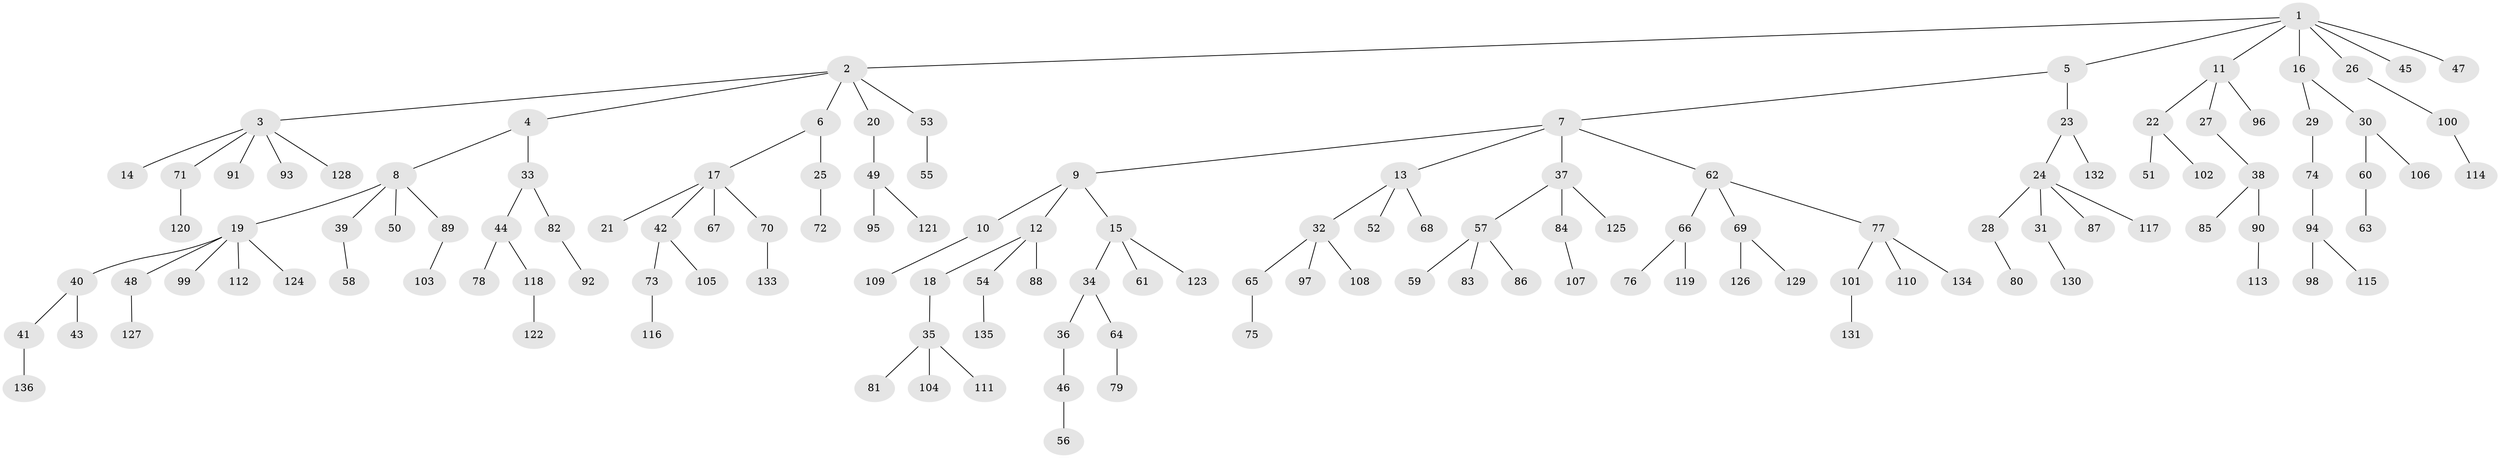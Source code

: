 // coarse degree distribution, {6: 0.024390243902439025, 5: 0.036585365853658534, 3: 0.17073170731707318, 4: 0.06097560975609756, 1: 0.524390243902439, 2: 0.18292682926829268}
// Generated by graph-tools (version 1.1) at 2025/51/03/04/25 22:51:59]
// undirected, 136 vertices, 135 edges
graph export_dot {
  node [color=gray90,style=filled];
  1;
  2;
  3;
  4;
  5;
  6;
  7;
  8;
  9;
  10;
  11;
  12;
  13;
  14;
  15;
  16;
  17;
  18;
  19;
  20;
  21;
  22;
  23;
  24;
  25;
  26;
  27;
  28;
  29;
  30;
  31;
  32;
  33;
  34;
  35;
  36;
  37;
  38;
  39;
  40;
  41;
  42;
  43;
  44;
  45;
  46;
  47;
  48;
  49;
  50;
  51;
  52;
  53;
  54;
  55;
  56;
  57;
  58;
  59;
  60;
  61;
  62;
  63;
  64;
  65;
  66;
  67;
  68;
  69;
  70;
  71;
  72;
  73;
  74;
  75;
  76;
  77;
  78;
  79;
  80;
  81;
  82;
  83;
  84;
  85;
  86;
  87;
  88;
  89;
  90;
  91;
  92;
  93;
  94;
  95;
  96;
  97;
  98;
  99;
  100;
  101;
  102;
  103;
  104;
  105;
  106;
  107;
  108;
  109;
  110;
  111;
  112;
  113;
  114;
  115;
  116;
  117;
  118;
  119;
  120;
  121;
  122;
  123;
  124;
  125;
  126;
  127;
  128;
  129;
  130;
  131;
  132;
  133;
  134;
  135;
  136;
  1 -- 2;
  1 -- 5;
  1 -- 11;
  1 -- 16;
  1 -- 26;
  1 -- 45;
  1 -- 47;
  2 -- 3;
  2 -- 4;
  2 -- 6;
  2 -- 20;
  2 -- 53;
  3 -- 14;
  3 -- 71;
  3 -- 91;
  3 -- 93;
  3 -- 128;
  4 -- 8;
  4 -- 33;
  5 -- 7;
  5 -- 23;
  6 -- 17;
  6 -- 25;
  7 -- 9;
  7 -- 13;
  7 -- 37;
  7 -- 62;
  8 -- 19;
  8 -- 39;
  8 -- 50;
  8 -- 89;
  9 -- 10;
  9 -- 12;
  9 -- 15;
  10 -- 109;
  11 -- 22;
  11 -- 27;
  11 -- 96;
  12 -- 18;
  12 -- 54;
  12 -- 88;
  13 -- 32;
  13 -- 52;
  13 -- 68;
  15 -- 34;
  15 -- 61;
  15 -- 123;
  16 -- 29;
  16 -- 30;
  17 -- 21;
  17 -- 42;
  17 -- 67;
  17 -- 70;
  18 -- 35;
  19 -- 40;
  19 -- 48;
  19 -- 99;
  19 -- 112;
  19 -- 124;
  20 -- 49;
  22 -- 51;
  22 -- 102;
  23 -- 24;
  23 -- 132;
  24 -- 28;
  24 -- 31;
  24 -- 87;
  24 -- 117;
  25 -- 72;
  26 -- 100;
  27 -- 38;
  28 -- 80;
  29 -- 74;
  30 -- 60;
  30 -- 106;
  31 -- 130;
  32 -- 65;
  32 -- 97;
  32 -- 108;
  33 -- 44;
  33 -- 82;
  34 -- 36;
  34 -- 64;
  35 -- 81;
  35 -- 104;
  35 -- 111;
  36 -- 46;
  37 -- 57;
  37 -- 84;
  37 -- 125;
  38 -- 85;
  38 -- 90;
  39 -- 58;
  40 -- 41;
  40 -- 43;
  41 -- 136;
  42 -- 73;
  42 -- 105;
  44 -- 78;
  44 -- 118;
  46 -- 56;
  48 -- 127;
  49 -- 95;
  49 -- 121;
  53 -- 55;
  54 -- 135;
  57 -- 59;
  57 -- 83;
  57 -- 86;
  60 -- 63;
  62 -- 66;
  62 -- 69;
  62 -- 77;
  64 -- 79;
  65 -- 75;
  66 -- 76;
  66 -- 119;
  69 -- 126;
  69 -- 129;
  70 -- 133;
  71 -- 120;
  73 -- 116;
  74 -- 94;
  77 -- 101;
  77 -- 110;
  77 -- 134;
  82 -- 92;
  84 -- 107;
  89 -- 103;
  90 -- 113;
  94 -- 98;
  94 -- 115;
  100 -- 114;
  101 -- 131;
  118 -- 122;
}
